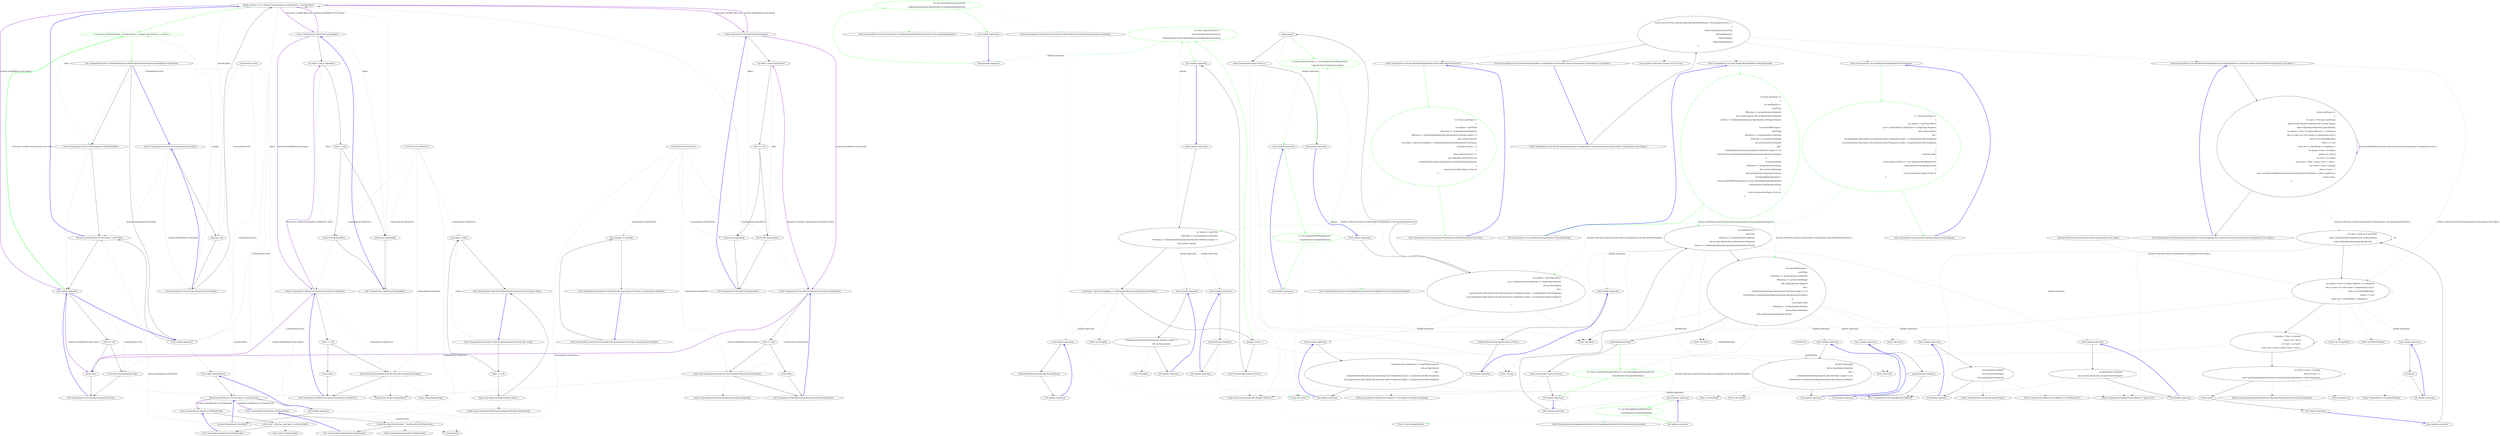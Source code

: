 digraph  {
m1_3 [cluster="CommandLine.Tests.CultureInfoExtensions.MakeCultureHandlers(System.Globalization.CultureInfo)", file="SentenceBuilder.cs", label="Action resetter = () => Thread.CurrentThread.CurrentCulture = currentCulutre", span="26-26"];
m1_4 [cluster="CommandLine.Tests.CultureInfoExtensions.MakeCultureHandlers(System.Globalization.CultureInfo)", color=green, community=0, file="SentenceBuilder.cs", label="1: return new CultureHandlers { ChangeCulture = changer, ResetCulture = resetter };", span="28-28"];
m1_5 [cluster="CommandLine.Tests.CultureInfoExtensions.MakeCultureHandlers(System.Globalization.CultureInfo)", file="SentenceBuilder.cs", label="Exit CommandLine.Tests.CultureInfoExtensions.MakeCultureHandlers(System.Globalization.CultureInfo)", span="20-20"];
m1_6 [cluster="CommandLine.Tests.CultureHandlers.CultureHandlers()", file="SentenceBuilder.cs", label="Entry CommandLine.Tests.CultureHandlers.CultureHandlers()", span="12-12"];
m1_7 [cluster="lambda expression", file="SentenceBuilder.cs", label="Entry lambda expression", span="24-24"];
m1_8 [cluster="lambda expression", file="SentenceBuilder.cs", label="Thread.CurrentThread.CurrentCulture = newCulture", span="24-24"];
m1_0 [cluster="CommandLine.Error.Error(CommandLine.ErrorType)", file="SentenceBuilder.cs", label="Entry CommandLine.Error.Error(CommandLine.ErrorType)", span="65-65"];
m1_1 [cluster="CommandLine.Error.Error(CommandLine.ErrorType)", file="SentenceBuilder.cs", label="this.tag = tag", span="67-67"];
m1_2 [cluster="CommandLine.Error.Error(CommandLine.ErrorType)", file="SentenceBuilder.cs", label="Exit CommandLine.Error.Error(CommandLine.ErrorType)", span="65-65"];
m1_9 [cluster="lambda expression", file="SentenceBuilder.cs", label="Exit lambda expression", span="24-24"];
m1_15 [cluster="CommandLine.Error.Equals(CommandLine.Error)", file="SentenceBuilder.cs", label="other == null", span="110-110"];
m1_17 [cluster="CommandLine.Error.Equals(CommandLine.Error)", file="SentenceBuilder.cs", label="return this.Tag.Equals(other.Tag);", span="115-115"];
m1_16 [cluster="CommandLine.Error.Equals(CommandLine.Error)", file="SentenceBuilder.cs", label="return false;", span="112-112"];
m1_18 [cluster="CommandLine.Error.Equals(CommandLine.Error)", file="SentenceBuilder.cs", label="Exit CommandLine.Error.Equals(CommandLine.Error)", span="108-108"];
m1_11 [cluster="lambda expression", file="SentenceBuilder.cs", label="Thread.CurrentThread.CurrentCulture = currentCulutre", span="26-26"];
m1_12 [cluster="lambda expression", file="SentenceBuilder.cs", label="Exit lambda expression", span="26-26"];
m1_13 [cluster="CommandLine.Error.GetHashCode()", file="SentenceBuilder.cs", label="System.Globalization.CultureInfo", span=""];
m1_19 [cluster="System.Enum.Equals(object)", file="SentenceBuilder.cs", label="Entry System.Enum.Equals(object)", span="0-0"];
m1_10 [cluster="object.Equals(object)", file="SentenceBuilder.cs", label="Entry object.Equals(object)", span="0-0"];
m1_32 [cluster="CommandLine.TokenError.Equals(CommandLine.TokenError)", file="SentenceBuilder.cs", label="Entry CommandLine.TokenError.Equals(CommandLine.TokenError)", span="172-172"];
m1_37 [cluster="CommandLine.TokenError.Equals(CommandLine.TokenError)", file="SentenceBuilder.cs", label="other == null", span="174-174"];
m1_39 [cluster="CommandLine.TokenError.Equals(CommandLine.TokenError)", file="SentenceBuilder.cs", label="return this.Tag.Equals(other.Tag) && this.Token.Equals(other.Token);", span="179-179"];
m1_38 [cluster="CommandLine.TokenError.Equals(CommandLine.TokenError)", file="SentenceBuilder.cs", label="return false;", span="176-176"];
m1_40 [cluster="CommandLine.TokenError.Equals(CommandLine.TokenError)", file="SentenceBuilder.cs", label="Exit CommandLine.TokenError.Equals(CommandLine.TokenError)", span="172-172"];
m1_53 [cluster="CommandLine.NamedError.Equals(CommandLine.NamedError)", file="SentenceBuilder.cs", label="Entry CommandLine.NamedError.Equals(CommandLine.NamedError)", span="245-245"];
m1_58 [cluster="CommandLine.NamedError.Equals(CommandLine.NamedError)", file="SentenceBuilder.cs", label="other == null", span="247-247"];
m1_60 [cluster="CommandLine.NamedError.Equals(CommandLine.NamedError)", file="SentenceBuilder.cs", label="return this.Tag.Equals(other.Tag) && this.NameInfo.Equals(other.NameInfo);", span="252-252"];
m1_59 [cluster="CommandLine.NamedError.Equals(CommandLine.NamedError)", file="SentenceBuilder.cs", label="return false;", span="249-249"];
m1_61 [cluster="CommandLine.NamedError.Equals(CommandLine.NamedError)", file="SentenceBuilder.cs", label="Exit CommandLine.NamedError.Equals(CommandLine.NamedError)", span="245-245"];
m1_26 [cluster="CommandLine.TokenError.Equals(object)", file="SentenceBuilder.cs", label="Entry CommandLine.TokenError.Equals(object)", span="147-147"];
m1_30 [cluster="CommandLine.TokenError.Equals(object)", file="SentenceBuilder.cs", label="return base.Equals(obj);", span="155-155"];
m1_27 [cluster="CommandLine.TokenError.Equals(object)", file="SentenceBuilder.cs", label="var other = obj as TokenError", span="149-149"];
m1_28 [cluster="CommandLine.TokenError.Equals(object)", file="SentenceBuilder.cs", label="other != null", span="150-150"];
m1_29 [cluster="CommandLine.TokenError.Equals(object)", file="SentenceBuilder.cs", label="return this.Equals(other);", span="152-152"];
m1_31 [cluster="CommandLine.TokenError.Equals(object)", file="SentenceBuilder.cs", label="Exit CommandLine.TokenError.Equals(object)", span="147-147"];
m1_36 [cluster="object.GetHashCode()", file="SentenceBuilder.cs", label="Entry object.GetHashCode()", span="0-0"];
m1_54 [cluster="CommandLine.NamedError.GetHashCode()", file="SentenceBuilder.cs", label="Entry CommandLine.NamedError.GetHashCode()", span="235-235"];
m1_55 [cluster="CommandLine.NamedError.GetHashCode()", file="SentenceBuilder.cs", label="return this.Tag.GetHashCode() ^ this.NameInfo.GetHashCode();", span="237-237"];
m1_56 [cluster="CommandLine.NamedError.GetHashCode()", file="SentenceBuilder.cs", label="Exit CommandLine.NamedError.GetHashCode()", span="235-235"];
m1_33 [cluster="CommandLine.TokenError.GetHashCode()", file="SentenceBuilder.cs", label="Entry CommandLine.TokenError.GetHashCode()", span="162-162"];
m1_34 [cluster="CommandLine.TokenError.GetHashCode()", file="SentenceBuilder.cs", label="return new { this.Tag, this.Token }.GetHashCode();", span="164-164"];
m1_35 [cluster="CommandLine.TokenError.GetHashCode()", file="SentenceBuilder.cs", label="Exit CommandLine.TokenError.GetHashCode()", span="162-162"];
m1_62 [cluster="CommandLine.NameInfo.Equals(CommandLine.NameInfo)", file="SentenceBuilder.cs", label="Entry CommandLine.NameInfo.Equals(CommandLine.NameInfo)", span="108-108"];
m1_41 [cluster="string.Equals(string)", file="SentenceBuilder.cs", label="Entry string.Equals(string)", span="0-0"];
m1_14 [cluster="System.Enum.GetHashCode()", file="SentenceBuilder.cs", label=currentCulutre, span=""];
m1_57 [cluster="CommandLine.NameInfo.GetHashCode()", file="SentenceBuilder.cs", label="Entry CommandLine.NameInfo.GetHashCode()", span="98-98"];
m1_44 [cluster="CommandLine.NamedError.NamedError(CommandLine.ErrorType, CommandLine.NameInfo)", file="SentenceBuilder.cs", label="Entry CommandLine.NamedError.NamedError(CommandLine.ErrorType, CommandLine.NameInfo)", span="201-201"];
m1_45 [cluster="CommandLine.NamedError.NamedError(CommandLine.ErrorType, CommandLine.NameInfo)", file="SentenceBuilder.cs", label="this.nameInfo = nameInfo", span="204-204"];
m1_46 [cluster="CommandLine.NamedError.NamedError(CommandLine.ErrorType, CommandLine.NameInfo)", file="SentenceBuilder.cs", label="Exit CommandLine.NamedError.NamedError(CommandLine.ErrorType, CommandLine.NameInfo)", span="201-201"];
m1_25 [cluster="System.ArgumentNullException.ArgumentNullException(string)", file="SentenceBuilder.cs", label="Entry System.ArgumentNullException.ArgumentNullException(string)", span="0-0"];
m1_47 [cluster="CommandLine.NamedError.Equals(object)", file="SentenceBuilder.cs", label="Entry CommandLine.NamedError.Equals(object)", span="220-220"];
m1_51 [cluster="CommandLine.NamedError.Equals(object)", file="SentenceBuilder.cs", label="return base.Equals(obj);", span="228-228"];
m1_48 [cluster="CommandLine.NamedError.Equals(object)", file="SentenceBuilder.cs", label="var other = obj as NamedError", span="222-222"];
m1_49 [cluster="CommandLine.NamedError.Equals(object)", file="SentenceBuilder.cs", label="other != null", span="223-223"];
m1_50 [cluster="CommandLine.NamedError.Equals(object)", file="SentenceBuilder.cs", label="return this.Equals(other);", span="225-225"];
m1_52 [cluster="CommandLine.NamedError.Equals(object)", file="SentenceBuilder.cs", label="Exit CommandLine.NamedError.Equals(object)", span="220-220"];
m1_20 [cluster="CommandLine.TokenError.TokenError(CommandLine.ErrorType, string)", file="SentenceBuilder.cs", label="Entry CommandLine.TokenError.TokenError(CommandLine.ErrorType, string)", span="126-126"];
m1_23 [cluster="CommandLine.TokenError.TokenError(CommandLine.ErrorType, string)", file="SentenceBuilder.cs", label="this.token = token", span="131-131"];
m1_21 [cluster="CommandLine.TokenError.TokenError(CommandLine.ErrorType, string)", file="SentenceBuilder.cs", label="token == null", span="129-129"];
m1_22 [cluster="CommandLine.TokenError.TokenError(CommandLine.ErrorType, string)", file="SentenceBuilder.cs", label="throw new ArgumentNullException(''token'');", span="129-129"];
m1_24 [cluster="CommandLine.TokenError.TokenError(CommandLine.ErrorType, string)", file="SentenceBuilder.cs", label="Exit CommandLine.TokenError.TokenError(CommandLine.ErrorType, string)", span="126-126"];
m1_86 [file="SentenceBuilder.cs", label="CommandLine.Error", span=""];
m1_87 [file="SentenceBuilder.cs", label="CommandLine.TokenError", span=""];
m1_88 [file="SentenceBuilder.cs", label="CommandLine.NamedError", span=""];
m3_37 [cluster="CommandLine.Core.NameExtensions.FromOptionSpecification(CommandLine.Core.OptionSpecification)", file="SpecificationPropertyRules.cs", label="Entry CommandLine.Core.NameExtensions.FromOptionSpecification(CommandLine.Core.OptionSpecification)", span="15-15"];
m3_103 [cluster="NameInfo.cstr", file="SpecificationPropertyRules.cs", label="Entry NameInfo.cstr", span=""];
m3_53 [cluster="CommandLine.Infrastructure.Maybe<T>.IsJust<T>()", file="SpecificationPropertyRules.cs", label="Entry CommandLine.Infrastructure.Maybe<T>.IsJust<T>()", span="149-149"];
m3_4 [cluster="CommandLine.Core.SpecificationPropertyRules.EnforceMutuallyExclusiveSet()", file="SpecificationPropertyRules.cs", label="Entry CommandLine.Core.SpecificationPropertyRules.EnforceMutuallyExclusiveSet()", span="24-24"];
m3_8 [cluster="CommandLine.Core.SpecificationPropertyRules.EnforceMutuallyExclusiveSet()", color=green, community=0, file="SpecificationPropertyRules.cs", label="21: return specProps =>\r\n                {\r\n                    var options = specProps\r\n                            .Where(sp => sp.Specification.IsOption())\r\n                            .Where(sp => ((OptionSpecification)sp.Specification).SetName.Length > 0\r\n                                   && sp.Value.IsJust());\r\n                    var groups = options.GroupBy(g => ((OptionSpecification)g.Specification).SetName);\r\n                    if (groups.Count() > 1)\r\n                    {\r\n                        return options.Select(s =>\r\n                            new MutuallyExclusiveSetError(\r\n                                ((OptionSpecification)s.Specification).FromOptionSpecification()));\r\n                    }\r\n                    return Enumerable.Empty<Error>();\r\n                };", span="26-40"];
m3_9 [cluster="CommandLine.Core.SpecificationPropertyRules.EnforceMutuallyExclusiveSet()", file="SpecificationPropertyRules.cs", label="Exit CommandLine.Core.SpecificationPropertyRules.EnforceMutuallyExclusiveSet()", span="24-24"];
m3_6 [cluster="CommandLine.Core.SpecificationPropertyRules.EnforceRange()", file="SpecificationPropertyRules.cs", label="Entry CommandLine.Core.SpecificationPropertyRules.EnforceRange()", span="74-74"];
m3_75 [cluster="CommandLine.Core.SpecificationPropertyRules.EnforceRange()", color=green, community=0, file="SpecificationPropertyRules.cs", label="11: return specProps =>\r\n                {\r\n                    var options = specProps.Where(\r\n                        sp => sp.Specification.TargetType == TargetType.Sequence\r\n                        && sp.Value.IsJust()\r\n                        && (\r\n                            (sp.Specification.Min.IsJust() && ((Array)sp.Value.FromJust()).Length < sp.Specification.Min.FromJust())\r\n                            || (sp.Specification.Max.IsJust() && ((Array)sp.Value.FromJust()).Length > sp.Specification.Max.FromJust())\r\n                        )\r\n                    );\r\n                    if (options.Any())\r\n                    {\r\n                        return options.Select(s => new SequenceOutOfRangeError(\r\n                            s.Specification.FromSpecification()));\r\n                    }\r\n                    return Enumerable.Empty<Error>();\r\n                };", span="76-92"];
m3_76 [cluster="CommandLine.Core.SpecificationPropertyRules.EnforceRange()", file="SpecificationPropertyRules.cs", label="Exit CommandLine.Core.SpecificationPropertyRules.EnforceRange()", span="74-74"];
m3_73 [cluster="CommandLine.MissingRequiredOptionError.MissingRequiredOptionError(CommandLine.NameInfo)", file="SpecificationPropertyRules.cs", label="Entry CommandLine.MissingRequiredOptionError.MissingRequiredOptionError(CommandLine.NameInfo)", span="291-291"];
m3_107 [cluster="CommandLine.Core.Token.IsName()", file="SpecificationPropertyRules.cs", label="Entry CommandLine.Core.Token.IsName()", span="68-68"];
m3_49 [cluster="Unk.Any", file="SpecificationPropertyRules.cs", label="Entry Unk.Any", span=""];
m3_68 [cluster="CommandLine.Core.Specification.IsValue()", file="SpecificationPropertyRules.cs", label="Entry CommandLine.Core.Specification.IsValue()", span="15-15"];
m3_17 [cluster="Unk.Where", file="SpecificationPropertyRules.cs", label="Entry Unk.Where", span=""];
m3_21 [cluster="System.Linq.Enumerable.Empty<TResult>()", file="SpecificationPropertyRules.cs", label="Entry System.Linq.Enumerable.Empty<TResult>()", span="0-0"];
m3_63 [cluster="Unk.IsNothing", file="SpecificationPropertyRules.cs", label="Entry Unk.IsNothing", span=""];
m3_74 [cluster="Unk.FromSpecification", file="SpecificationPropertyRules.cs", label="Entry Unk.FromSpecification", span=""];
m3_86 [cluster="CommandLine.Infrastructure.Maybe<T>.FromJust<T>(System.Exception)", file="SpecificationPropertyRules.cs", label="Entry CommandLine.Infrastructure.Maybe<T>.FromJust<T>(System.Exception)", span="134-134"];
m3_7 [cluster="CommandLine.Core.SpecificationPropertyRules.EnforceSingle(System.Collections.Generic.IEnumerable<CommandLine.Core.Token>)", file="SpecificationPropertyRules.cs", label="Entry CommandLine.Core.SpecificationPropertyRules.EnforceSingle(System.Collections.Generic.IEnumerable<CommandLine.Core.Token>)", span="95-95"];
m3_91 [cluster="CommandLine.Core.SpecificationPropertyRules.EnforceSingle(System.Collections.Generic.IEnumerable<CommandLine.Core.Token>)", file="SpecificationPropertyRules.cs", label="return specProps =>\r\n                {\r\n                    var specs = from sp in specProps\r\n                                where sp.Specification.IsOption() && sp.Value.IsJust()\r\n                                select (OptionSpecification)sp.Specification;\r\n                    var options = from t in tokens.Where(t => t.IsName())\r\n                                  join o in specs on t.Text equals o.UniqueName() into to\r\n                                  from o in to.DefaultIfEmpty()\r\n                                  where o != null\r\n                                  select new { o.ShortName, o.LongName };\r\n                    var groups = from x in options\r\n                                 group x by x into g\r\n                                 let count = g.Count()\r\n                                 select new { Value = g.Key, Count = count };\r\n                    var errors = from y in groups\r\n                                 where y.Count > 1\r\n                                 select new RepeatedOptionError(new NameInfo(y.Value.ShortName, y.Value.LongName));\r\n                    return errors;\r\n                };", span="97-115"];
m3_92 [cluster="CommandLine.Core.SpecificationPropertyRules.EnforceSingle(System.Collections.Generic.IEnumerable<CommandLine.Core.Token>)", file="SpecificationPropertyRules.cs", label="Exit CommandLine.Core.SpecificationPropertyRules.EnforceSingle(System.Collections.Generic.IEnumerable<CommandLine.Core.Token>)", span="95-95"];
m3_69 [cluster="CommandLine.Infrastructure.Maybe<T>.IsNothing<T>()", file="SpecificationPropertyRules.cs", label="Entry CommandLine.Infrastructure.Maybe<T>.IsNothing<T>()", span="144-144"];
m3_64 [cluster="Unk.Contains", file="SpecificationPropertyRules.cs", label="Entry Unk.Contains", span=""];
m3_90 [cluster="CommandLine.SequenceOutOfRangeError.SequenceOutOfRangeError(CommandLine.NameInfo)", file="SpecificationPropertyRules.cs", label="Entry CommandLine.SequenceOutOfRangeError.SequenceOutOfRangeError(CommandLine.NameInfo)", span="324-324"];
m3_0 [cluster="CommandLine.Core.SpecificationPropertyRules.Lookup(System.Collections.Generic.IEnumerable<CommandLine.Core.Token>)", file="SpecificationPropertyRules.cs", label="Entry CommandLine.Core.SpecificationPropertyRules.Lookup(System.Collections.Generic.IEnumerable<CommandLine.Core.Token>)", span="12-12"];
m3_1 [cluster="CommandLine.Core.SpecificationPropertyRules.Lookup(System.Collections.Generic.IEnumerable<CommandLine.Core.Token>)", file="SpecificationPropertyRules.cs", label="return new List<Func<IEnumerable<SpecificationProperty>, IEnumerable<Error>>>\r\n                {\r\n                    EnforceMutuallyExclusiveSet(),\r\n                    EnforceRequired(),\r\n                    EnforceRange(),\r\n                    EnforceSingle(tokens)\r\n                };", span="15-21"];
m3_2 [cluster="CommandLine.Core.SpecificationPropertyRules.Lookup(System.Collections.Generic.IEnumerable<CommandLine.Core.Token>)", file="SpecificationPropertyRules.cs", label="Exit CommandLine.Core.SpecificationPropertyRules.Lookup(System.Collections.Generic.IEnumerable<CommandLine.Core.Token>)", span="12-12"];
m3_104 [cluster="lambda expression", file="SpecificationPropertyRules.cs", label="Entry lambda expression", span="102-102"];
m3_11 [cluster="lambda expression", file="SpecificationPropertyRules.cs", label="var options = specProps\r\n                            .Where(sp => sp.Specification.IsOption())\r\n                            .Where(sp => ((OptionSpecification)sp.Specification).SetName.Length > 0\r\n                                   && sp.Value.IsJust())", span="28-31"];
m3_10 [cluster="lambda expression", file="SpecificationPropertyRules.cs", label="Entry lambda expression", span="26-40"];
m3_12 [cluster="lambda expression", file="SpecificationPropertyRules.cs", label="var groups = options.GroupBy(g => ((OptionSpecification)g.Specification).SetName)", span="32-32"];
m3_22 [cluster="lambda expression", file="SpecificationPropertyRules.cs", label="Entry lambda expression", span="29-29"];
m3_26 [cluster="lambda expression", file="SpecificationPropertyRules.cs", label="Entry lambda expression", span="30-31"];
m3_14 [cluster="lambda expression", color=green, community=0, file="SpecificationPropertyRules.cs", label="10: return options.Select(s =>\r\n                            new MutuallyExclusiveSetError(\r\n                                ((OptionSpecification)s.Specification).FromOptionSpecification()));", span="35-37"];
m3_13 [cluster="lambda expression", file="SpecificationPropertyRules.cs", label="groups.Count() > 1", span="33-33"];
m3_30 [cluster="lambda expression", file="SpecificationPropertyRules.cs", label="Entry lambda expression", span="32-32"];
m3_15 [cluster="lambda expression", file="SpecificationPropertyRules.cs", label="return Enumerable.Empty<Error>();", span="39-39"];
m3_16 [cluster="lambda expression", file="SpecificationPropertyRules.cs", label="Exit lambda expression", span="26-40"];
m3_33 [cluster="lambda expression", file="SpecificationPropertyRules.cs", label="Entry lambda expression", span="35-37"];
m3_23 [cluster="lambda expression", file="SpecificationPropertyRules.cs", label="sp.Specification.IsOption()", span="29-29"];
m3_24 [cluster="lambda expression", file="SpecificationPropertyRules.cs", label="Exit lambda expression", span="29-29"];
m3_27 [cluster="lambda expression", file="SpecificationPropertyRules.cs", label="((OptionSpecification)sp.Specification).SetName.Length > 0\r\n                                   && sp.Value.IsJust()", span="30-31"];
m3_28 [cluster="lambda expression", file="SpecificationPropertyRules.cs", label="Exit lambda expression", span="30-31"];
m3_31 [cluster="lambda expression", file="SpecificationPropertyRules.cs", label="((OptionSpecification)g.Specification).SetName", span="32-32"];
m3_32 [cluster="lambda expression", file="SpecificationPropertyRules.cs", label="Exit lambda expression", span="32-32"];
m3_34 [cluster="lambda expression", color=green, community=0, file="SpecificationPropertyRules.cs", label="14: new MutuallyExclusiveSetError(\r\n                                ((OptionSpecification)s.Specification).FromOptionSpecification())", span="36-37"];
m3_35 [cluster="lambda expression", file="SpecificationPropertyRules.cs", label="Exit lambda expression", span="35-37"];
m3_41 [cluster="lambda expression", file="SpecificationPropertyRules.cs", label="var setsWithTrue =\r\n                    specProps\r\n                        .Where(sp => sp.Specification.IsOption()\r\n                            && sp.Value.IsJust() && sp.Specification.Required)\r\n                        .Select(s => ((OptionSpecification)s.Specification).SetName).ToList()", span="47-51"];
m3_42 [cluster="lambda expression", file="SpecificationPropertyRules.cs", label="var requiredButEmpty =\r\n                    specProps\r\n                        .Where(sp => sp.Specification.IsOption())\r\n                        .Where(sp => sp.Value.IsNothing()\r\n                            && sp.Specification.Required\r\n                            && (\r\n                                ((OptionSpecification)sp.Specification).SetName.Length == 0 ||\r\n                                !setsWithTrue.Contains(((OptionSpecification)sp.Specification).SetName)\r\n                            ))                          \r\n                    .Concat(specProps\r\n                        .Where(sp => sp.Specification.IsValue()\r\n                            && sp.Value.IsNothing()\r\n                            && sp.Specification.Required)).ToList()", span="53-65"];
m3_40 [cluster="lambda expression", file="SpecificationPropertyRules.cs", label="Entry lambda expression", span="45-71"];
m3_50 [cluster="lambda expression", file="SpecificationPropertyRules.cs", label="Entry lambda expression", span="49-50"];
m3_54 [cluster="lambda expression", file="SpecificationPropertyRules.cs", label="Entry lambda expression", span="51-51"];
m3_61 [cluster="lambda expression", file="SpecificationPropertyRules.cs", label="sp.Value.IsNothing()\r\n                            && sp.Specification.Required\r\n                            && (\r\n                                ((OptionSpecification)sp.Specification).SetName.Length == 0 ||\r\n                                !setsWithTrue.Contains(((OptionSpecification)sp.Specification).SetName)\r\n                            )", span="56-61"];
m3_43 [cluster="lambda expression", file="SpecificationPropertyRules.cs", label="requiredButEmpty.Any()", span="66-66"];
m3_57 [cluster="lambda expression", file="SpecificationPropertyRules.cs", label="Entry lambda expression", span="55-55"];
m3_60 [cluster="lambda expression", file="SpecificationPropertyRules.cs", label="Entry lambda expression", span="56-61"];
m3_65 [cluster="lambda expression", file="SpecificationPropertyRules.cs", label="Entry lambda expression", span="63-65"];
m3_44 [cluster="lambda expression", color=green, community=0, file="SpecificationPropertyRules.cs", label="15: return requiredButEmpty.Select(s =>new MissingRequiredOptionError(\r\n                            s.Specification.FromSpecification()));", span="67-68"];
m3_45 [cluster="lambda expression", file="SpecificationPropertyRules.cs", label="return Enumerable.Empty<Error>();", span="70-70"];
m3_46 [cluster="lambda expression", file="SpecificationPropertyRules.cs", label="Exit lambda expression", span="45-71"];
m3_70 [cluster="lambda expression", file="SpecificationPropertyRules.cs", label="Entry lambda expression", span="67-68"];
m3_51 [cluster="lambda expression", file="SpecificationPropertyRules.cs", label="sp.Specification.IsOption()\r\n                            && sp.Value.IsJust() && sp.Specification.Required", span="49-50"];
m3_52 [cluster="lambda expression", file="SpecificationPropertyRules.cs", label="Exit lambda expression", span="49-50"];
m3_55 [cluster="lambda expression", file="SpecificationPropertyRules.cs", label="((OptionSpecification)s.Specification).SetName", span="51-51"];
m3_56 [cluster="lambda expression", file="SpecificationPropertyRules.cs", label="Exit lambda expression", span="51-51"];
m3_58 [cluster="lambda expression", file="SpecificationPropertyRules.cs", label="sp.Specification.IsOption()", span="55-55"];
m3_59 [cluster="lambda expression", file="SpecificationPropertyRules.cs", label="Exit lambda expression", span="55-55"];
m3_62 [cluster="lambda expression", file="SpecificationPropertyRules.cs", label="Exit lambda expression", span="56-61"];
m3_66 [cluster="lambda expression", file="SpecificationPropertyRules.cs", label="sp.Specification.IsValue()\r\n                            && sp.Value.IsNothing()\r\n                            && sp.Specification.Required", span="63-65"];
m3_67 [cluster="lambda expression", file="SpecificationPropertyRules.cs", label="Exit lambda expression", span="63-65"];
m3_71 [cluster="lambda expression", color=green, community=0, file="SpecificationPropertyRules.cs", label="11: new MissingRequiredOptionError(\r\n                            s.Specification.FromSpecification())", span="67-68"];
m3_72 [cluster="lambda expression", file="SpecificationPropertyRules.cs", label="Exit lambda expression", span="67-68"];
m3_78 [cluster="lambda expression", file="SpecificationPropertyRules.cs", label="var options = specProps.Where(\r\n                        sp => sp.Specification.TargetType == TargetType.Sequence\r\n                        && sp.Value.IsJust()\r\n                        && (\r\n                            (sp.Specification.Min.IsJust() && ((Array)sp.Value.FromJust()).Length < sp.Specification.Min.FromJust())\r\n                            || (sp.Specification.Max.IsJust() && ((Array)sp.Value.FromJust()).Length > sp.Specification.Max.FromJust())\r\n                        )\r\n                    )", span="78-85"];
m3_77 [cluster="lambda expression", file="SpecificationPropertyRules.cs", label="Entry lambda expression", span="76-92"];
m3_79 [cluster="lambda expression", file="SpecificationPropertyRules.cs", label="options.Any()", span="86-86"];
m3_83 [cluster="lambda expression", file="SpecificationPropertyRules.cs", label="Entry lambda expression", span="79-84"];
m3_80 [cluster="lambda expression", color=green, community=0, file="SpecificationPropertyRules.cs", label="3: return options.Select(s => new SequenceOutOfRangeError(\r\n                            s.Specification.FromSpecification()));", span="88-89"];
m3_81 [cluster="lambda expression", file="SpecificationPropertyRules.cs", label="return Enumerable.Empty<Error>();", span="91-91"];
m3_82 [cluster="lambda expression", file="SpecificationPropertyRules.cs", label="Exit lambda expression", span="76-92"];
m3_87 [cluster="lambda expression", file="SpecificationPropertyRules.cs", label="Entry lambda expression", span="88-89"];
m3_84 [cluster="lambda expression", file="SpecificationPropertyRules.cs", label="sp.Specification.TargetType == TargetType.Sequence\r\n                        && sp.Value.IsJust()\r\n                        && (\r\n                            (sp.Specification.Min.IsJust() && ((Array)sp.Value.FromJust()).Length < sp.Specification.Min.FromJust())\r\n                            || (sp.Specification.Max.IsJust() && ((Array)sp.Value.FromJust()).Length > sp.Specification.Max.FromJust())\r\n                        )", span="79-84"];
m3_85 [cluster="lambda expression", file="SpecificationPropertyRules.cs", label="Exit lambda expression", span="79-84"];
m3_88 [cluster="lambda expression", color=green, community=0, file="SpecificationPropertyRules.cs", label="11: new SequenceOutOfRangeError(\r\n                            s.Specification.FromSpecification())", span="88-89"];
m3_89 [cluster="lambda expression", file="SpecificationPropertyRules.cs", label="Exit lambda expression", span="88-89"];
m3_95 [cluster="lambda expression", file="SpecificationPropertyRules.cs", label="var options = from t in tokens.Where(t => t.IsName())\r\n                                  join o in specs on t.Text equals o.UniqueName() into to\r\n                                  from o in to.DefaultIfEmpty()\r\n                                  where o != null\r\n                                  select new { o.ShortName, o.LongName }", span="102-106"];
m3_94 [cluster="lambda expression", file="SpecificationPropertyRules.cs", label="var specs = from sp in specProps\r\n                                where sp.Specification.IsOption() && sp.Value.IsJust()\r\n                                select (OptionSpecification)sp.Specification", span="99-101"];
m3_93 [cluster="lambda expression", file="SpecificationPropertyRules.cs", label="Entry lambda expression", span="97-115"];
m3_96 [cluster="lambda expression", file="SpecificationPropertyRules.cs", label="var groups = from x in options\r\n                                 group x by x into g\r\n                                 let count = g.Count()\r\n                                 select new { Value = g.Key, Count = count }", span="107-110"];
m3_97 [cluster="lambda expression", file="SpecificationPropertyRules.cs", label="var errors = from y in groups\r\n                                 where y.Count > 1\r\n                                 select new RepeatedOptionError(new NameInfo(y.Value.ShortName, y.Value.LongName))", span="111-113"];
m3_98 [cluster="lambda expression", file="SpecificationPropertyRules.cs", label="return errors;", span="114-114"];
m3_99 [cluster="lambda expression", file="SpecificationPropertyRules.cs", label="Exit lambda expression", span="97-115"];
m3_105 [cluster="lambda expression", file="SpecificationPropertyRules.cs", label="t.IsName()", span="102-102"];
m3_106 [cluster="lambda expression", file="SpecificationPropertyRules.cs", label="Exit lambda expression", span="102-102"];
m3_102 [cluster="CommandLine.RepeatedOptionError.RepeatedOptionError(CommandLine.NameInfo)", file="SpecificationPropertyRules.cs", label="Entry CommandLine.RepeatedOptionError.RepeatedOptionError(CommandLine.NameInfo)", span="335-335"];
m3_48 [cluster="Unk.Concat", file="SpecificationPropertyRules.cs", label="Entry Unk.Concat", span=""];
m3_5 [cluster="CommandLine.Core.SpecificationPropertyRules.EnforceRequired()", file="SpecificationPropertyRules.cs", label="Entry CommandLine.Core.SpecificationPropertyRules.EnforceRequired()", span="43-43"];
m3_38 [cluster="CommandLine.Core.SpecificationPropertyRules.EnforceRequired()", color=green, community=0, file="SpecificationPropertyRules.cs", label="8: return specProps =>\r\n            {\r\n                var setsWithTrue =\r\n                    specProps\r\n                        .Where(sp => sp.Specification.IsOption()\r\n                            && sp.Value.IsJust() && sp.Specification.Required)\r\n                        .Select(s => ((OptionSpecification)s.Specification).SetName).ToList();\r\n                \r\n                var requiredButEmpty =\r\n                    specProps\r\n                        .Where(sp => sp.Specification.IsOption())\r\n                        .Where(sp => sp.Value.IsNothing()\r\n                            && sp.Specification.Required\r\n                            && (\r\n                                ((OptionSpecification)sp.Specification).SetName.Length == 0 ||\r\n                                !setsWithTrue.Contains(((OptionSpecification)sp.Specification).SetName)\r\n                            ))                          \r\n                    .Concat(specProps\r\n                        .Where(sp => sp.Specification.IsValue()\r\n                            && sp.Value.IsNothing()\r\n                            && sp.Specification.Required)).ToList();\r\n                    if (requiredButEmpty.Any()) {\r\n                        return requiredButEmpty.Select(s =>new MissingRequiredOptionError(\r\n                            s.Specification.FromSpecification()));\r\n                    }\r\n                    return Enumerable.Empty<Error>();\r\n                };", span="45-71"];
m3_39 [cluster="CommandLine.Core.SpecificationPropertyRules.EnforceRequired()", file="SpecificationPropertyRules.cs", label="Exit CommandLine.Core.SpecificationPropertyRules.EnforceRequired()", span="43-43"];
m3_20 [cluster="Unk.Select", file="SpecificationPropertyRules.cs", label="Entry Unk.Select", span=""];
m3_29 [cluster="Unk.IsJust", file="SpecificationPropertyRules.cs", label="Entry Unk.IsJust", span=""];
m3_100 [cluster="Unk.UniqueName", file="SpecificationPropertyRules.cs", label="Entry Unk.UniqueName", span=""];
m3_47 [cluster="Unk.ToList", file="SpecificationPropertyRules.cs", label="Entry Unk.ToList", span=""];
m3_36 [cluster="CommandLine.MutuallyExclusiveSetError.MutuallyExclusiveSetError(CommandLine.NameInfo)", file="SpecificationPropertyRules.cs", label="Entry CommandLine.MutuallyExclusiveSetError.MutuallyExclusiveSetError(CommandLine.NameInfo)", span="302-302"];
m3_101 [cluster="Unk.DefaultIfEmpty", file="SpecificationPropertyRules.cs", label="Entry Unk.DefaultIfEmpty", span=""];
m3_25 [cluster="CommandLine.Core.Specification.IsOption()", file="SpecificationPropertyRules.cs", label="Entry CommandLine.Core.Specification.IsOption()", span="10-10"];
m3_3 [cluster="System.Collections.Generic.List<T>.List()", file="SpecificationPropertyRules.cs", label="Entry System.Collections.Generic.List<T>.List()", span="0-0"];
m3_18 [cluster="Unk.GroupBy", file="SpecificationPropertyRules.cs", label="Entry Unk.GroupBy", span=""];
m3_19 [cluster="Unk.Count", file="SpecificationPropertyRules.cs", label="Entry Unk.Count", span=""];
m3_108 [file="SpecificationPropertyRules.cs", label=setsWithTrue, span=""];
m3_109 [file="SpecificationPropertyRules.cs", label="System.Collections.Generic.IEnumerable<CommandLine.Core.Token>", span=""];
m1_3 -> m1_4  [color=green, key=0, style=solid];
m1_3 -> m1_7  [color=darkseagreen4, key=1, label=object, style=dashed];
m1_3 -> m1_9  [color=darkorchid, key=3, label="method methodReturn bool Equals", style=bold];
m1_3 -> m1_26  [color=darkorchid, key=3, label="Parameter variable object obj", style=bold];
m1_3 -> m1_47  [color=darkorchid, key=3, label="Parameter variable object obj", style=bold];
m1_4 -> m1_5  [color=green, key=0, style=solid];
m1_4 -> m1_6  [color=green, key=1, label=other, style=dashed];
m1_5 -> m1_6  [key=0, style=solid];
m1_5 -> m1_7  [key=0, style=solid];
m1_5 -> m1_0  [color=blue, key=0, style=bold];
m1_6 -> m1_9  [key=2, style=dotted];
m1_6 -> m1_8  [key=0, style=solid];
m1_7 -> m1_8  [key=0, style=solid];
m1_7 -> m1_10  [key=2, style=dotted];
m1_8 -> m1_3  [color=blue, key=0, style=bold];
m1_8 -> m1_9  [key=0, style=solid];
m1_0 -> m1_1  [key=0, style=solid];
m1_0 -> m1_2  [color=darkseagreen4, key=1, label="System.Globalization.CultureInfo", style=dashed];
m1_0 -> m1_8  [color=darkseagreen4, key=1, label="System.Globalization.CultureInfo", style=dashed];
m1_1 -> m1_2  [key=0, style=solid];
m1_1 -> m1_3  [color=darkseagreen4, key=1, label=currentCulutre, style=dashed];
m1_1 -> m1_11  [color=darkseagreen4, key=1, label=currentCulutre, style=dashed];
m1_2 -> m1_3  [key=0, style=solid];
m1_2 -> m1_4  [color=darkseagreen4, key=1, label=changer, style=dashed];
m1_2 -> m1_0  [color=blue, key=0, style=bold];
m1_9 -> m1_4  [color=green, key=3, label="Parameter variable CommandLine.Error other", style=bold];
m1_9 -> m1_15  [key=0, style=solid];
m1_9 -> m1_17  [color=darkseagreen4, key=1, label="CommandLine.Error", style=dashed];
m1_9 -> m1_16  [color=darkorchid, key=3, label="method methodReturn bool Equals", style=bold];
m1_9 -> m1_7  [color=blue, key=0, style=bold];
m1_15 -> m1_16  [key=0, style=solid];
m1_15 -> m1_17  [key=0, style=solid];
m1_17 -> m1_18  [key=0, style=solid];
m1_17 -> m1_19  [key=2, style=dotted];
m1_16 -> m1_18  [key=0, style=solid];
m1_18 -> m1_9  [color=blue, key=0, style=bold];
m1_11 -> m1_12  [key=0, style=solid];
m1_11 -> m1_33  [color=darkorchid, key=3, label="method methodReturn int GetHashCode", style=bold];
m1_11 -> m1_54  [color=darkorchid, key=3, label="method methodReturn int GetHashCode", style=bold];
m1_12 -> m1_13  [key=0, style=solid];
m1_12 -> m1_14  [key=2, style=dotted];
m1_12 -> m1_10  [color=blue, key=0, style=bold];
m1_13 -> m1_11  [color=blue, key=0, style=bold];
m1_13 -> m1_8  [color=darkseagreen4, key=1, label="System.Globalization.CultureInfo", style=dashed];
m1_10 -> m1_11  [key=0, style=solid];
m1_32 -> m1_16  [color=darkorchid, key=3, label="method methodReturn bool Equals", style=bold];
m1_32 -> m1_27  [color=darkorchid, key=3, label="Parameter variable CommandLine.TokenError other", style=bold];
m1_32 -> m1_37  [key=0, style=solid];
m1_32 -> m1_39  [color=darkseagreen4, key=1, label="CommandLine.TokenError", style=dashed];
m1_37 -> m1_38  [key=0, style=solid];
m1_37 -> m1_39  [key=0, style=solid];
m1_39 -> m1_19  [key=2, style=dotted];
m1_39 -> m1_40  [key=0, style=solid];
m1_39 -> m1_41  [key=2, style=dotted];
m1_38 -> m1_40  [key=0, style=solid];
m1_40 -> m1_32  [color=blue, key=0, style=bold];
m1_53 -> m1_16  [color=darkorchid, key=3, label="method methodReturn bool Equals", style=bold];
m1_53 -> m1_48  [color=darkorchid, key=3, label="Parameter variable CommandLine.NamedError other", style=bold];
m1_53 -> m1_58  [key=0, style=solid];
m1_53 -> m1_60  [color=darkseagreen4, key=1, label="CommandLine.NamedError", style=dashed];
m1_58 -> m1_59  [key=0, style=solid];
m1_58 -> m1_60  [key=0, style=solid];
m1_60 -> m1_19  [key=2, style=dotted];
m1_60 -> m1_61  [key=0, style=solid];
m1_60 -> m1_62  [key=2, style=dotted];
m1_59 -> m1_61  [key=0, style=solid];
m1_61 -> m1_53  [color=blue, key=0, style=bold];
m1_26 -> m1_3  [color=darkorchid, key=3, label="method methodReturn bool Equals", style=bold];
m1_26 -> m1_27  [key=0, style=solid];
m1_26 -> m1_30  [color=darkseagreen4, key=1, label=object, style=dashed];
m1_26 -> m1_32  [color=darkorchid, key=3, label="method methodReturn bool Equals", style=bold];
m1_30 -> m1_3  [key=2, style=dotted];
m1_30 -> m1_31  [key=0, style=solid];
m1_27 -> m1_28  [key=0, style=solid];
m1_27 -> m1_29  [color=darkseagreen4, key=1, label=other, style=dashed];
m1_28 -> m1_30  [key=0, style=solid];
m1_28 -> m1_29  [key=0, style=solid];
m1_29 -> m1_31  [key=0, style=solid];
m1_29 -> m1_32  [key=2, style=dotted];
m1_31 -> m1_26  [color=blue, key=0, style=bold];
m1_54 -> m1_55  [key=0, style=solid];
m1_55 -> m1_56  [key=0, style=solid];
m1_55 -> m1_14  [key=2, style=dotted];
m1_55 -> m1_57  [key=2, style=dotted];
m1_56 -> m1_54  [color=blue, key=0, style=bold];
m1_33 -> m1_34  [key=0, style=solid];
m1_34 -> m1_35  [key=0, style=solid];
m1_34 -> m1_36  [key=2, style=dotted];
m1_35 -> m1_33  [color=blue, key=0, style=bold];
m1_14 -> m1_11  [color=darkseagreen4, key=1, label=currentCulutre, style=dashed];
m1_44 -> m1_45  [key=0, style=solid];
m1_45 -> m1_46  [key=0, style=solid];
m1_46 -> m1_44  [color=blue, key=0, style=bold];
m1_47 -> m1_3  [color=darkorchid, key=3, label="method methodReturn bool Equals", style=bold];
m1_47 -> m1_48  [key=0, style=solid];
m1_47 -> m1_51  [color=darkseagreen4, key=1, label=object, style=dashed];
m1_47 -> m1_53  [color=darkorchid, key=3, label="method methodReturn bool Equals", style=bold];
m1_51 -> m1_3  [key=2, style=dotted];
m1_51 -> m1_52  [key=0, style=solid];
m1_48 -> m1_49  [key=0, style=solid];
m1_48 -> m1_50  [color=darkseagreen4, key=1, label=other, style=dashed];
m1_49 -> m1_51  [key=0, style=solid];
m1_49 -> m1_50  [key=0, style=solid];
m1_50 -> m1_52  [key=0, style=solid];
m1_50 -> m1_53  [key=2, style=dotted];
m1_52 -> m1_47  [color=blue, key=0, style=bold];
m1_20 -> m1_23  [color=darkseagreen4, key=1, label=string, style=dashed];
m1_20 -> m1_21  [key=0, style=solid];
m1_23 -> m1_24  [key=0, style=solid];
m1_21 -> m1_23  [key=0, style=solid];
m1_21 -> m1_22  [key=0, style=solid];
m1_22 -> m1_24  [key=0, style=solid];
m1_22 -> m1_25  [key=2, style=dotted];
m1_24 -> m1_20  [color=blue, key=0, style=bold];
m1_86 -> m1_6  [color=darkseagreen4, key=1, label="CommandLine.Error", style=dashed];
m1_86 -> m1_7  [color=darkseagreen4, key=1, label="CommandLine.Error", style=dashed];
m1_86 -> m1_17  [color=darkseagreen4, key=1, label="CommandLine.Error", style=dashed];
m1_86 -> m1_1  [color=darkseagreen4, key=1, label="CommandLine.Error", style=dashed];
m1_86 -> m1_12  [color=darkseagreen4, key=1, label="CommandLine.Error", style=dashed];
m1_87 -> m1_30  [color=darkseagreen4, key=1, label="CommandLine.TokenError", style=dashed];
m1_87 -> m1_23  [color=darkseagreen4, key=1, label="CommandLine.TokenError", style=dashed];
m1_87 -> m1_29  [color=darkseagreen4, key=1, label="CommandLine.TokenError", style=dashed];
m1_87 -> m1_34  [color=darkseagreen4, key=1, label="CommandLine.TokenError", style=dashed];
m1_87 -> m1_39  [color=darkseagreen4, key=1, label="CommandLine.TokenError", style=dashed];
m1_88 -> m1_51  [color=darkseagreen4, key=1, label="CommandLine.NamedError", style=dashed];
m1_88 -> m1_45  [color=darkseagreen4, key=1, label="CommandLine.NamedError", style=dashed];
m1_88 -> m1_50  [color=darkseagreen4, key=1, label="CommandLine.NamedError", style=dashed];
m1_88 -> m1_55  [color=darkseagreen4, key=1, label="CommandLine.NamedError", style=dashed];
m1_88 -> m1_60  [color=darkseagreen4, key=1, label="CommandLine.NamedError", style=dashed];
m3_4 -> m3_8  [color=green, key=0, style=solid];
m3_8 -> m3_9  [color=green, key=0, style=solid];
m3_8 -> m3_11  [color=green, key=1, label="System.Collections.Generic.IEnumerable<CommandLine.Core.SpecificationProperty>", style=dashed];
m3_9 -> m3_4  [color=blue, key=0, style=bold];
m3_6 -> m3_75  [color=green, key=0, style=solid];
m3_75 -> m3_76  [color=green, key=0, style=solid];
m3_75 -> m3_78  [color=green, key=1, label="System.Collections.Generic.IEnumerable<CommandLine.Core.SpecificationProperty>", style=dashed];
m3_76 -> m3_6  [color=blue, key=0, style=bold];
m3_7 -> m3_91  [key=0, style=solid];
m3_7 -> m3_95  [color=darkseagreen4, key=1, label="System.Collections.Generic.IEnumerable<CommandLine.Core.Token>", style=dashed];
m3_91 -> m3_92  [key=0, style=solid];
m3_91 -> m3_94  [color=darkseagreen4, key=1, label="System.Collections.Generic.IEnumerable<CommandLine.Core.SpecificationProperty>", style=dashed];
m3_91 -> m3_91  [color=darkorchid, key=3, label="method methodReturn System.Collections.Generic.IEnumerable<CommandLine.Error> ", style=bold];
m3_92 -> m3_7  [color=blue, key=0, style=bold];
m3_0 -> m3_1  [key=0, style=solid];
m3_1 -> m3_2  [key=0, style=solid];
m3_1 -> m3_3  [key=2, style=dotted];
m3_1 -> m3_4  [key=2, style=dotted];
m3_1 -> m3_5  [key=2, style=dotted];
m3_1 -> m3_6  [key=2, style=dotted];
m3_1 -> m3_7  [key=2, style=dotted];
m3_2 -> m3_0  [color=blue, key=0, style=bold];
m3_104 -> m3_105  [key=0, style=solid];
m3_11 -> m3_12  [key=0, style=solid];
m3_11 -> m3_17  [key=2, style=dotted];
m3_11 -> m3_22  [color=darkseagreen4, key=1, label="lambda expression", style=dashed];
m3_11 -> m3_26  [color=darkseagreen4, key=1, label="lambda expression", style=dashed];
m3_11 -> m3_14  [color=green, key=1, label=options, style=dashed];
m3_10 -> m3_11  [key=0, style=solid];
m3_12 -> m3_13  [key=0, style=solid];
m3_12 -> m3_18  [key=2, style=dotted];
m3_12 -> m3_30  [color=darkseagreen4, key=1, label="lambda expression", style=dashed];
m3_22 -> m3_23  [key=0, style=solid];
m3_26 -> m3_27  [key=0, style=solid];
m3_14 -> m3_16  [color=green, key=0, style=solid];
m3_14 -> m3_20  [color=green, key=2, style=dotted];
m3_14 -> m3_33  [color=green, key=1, label="lambda expression", style=dashed];
m3_13 -> m3_14  [color=green, key=0, style=solid];
m3_13 -> m3_15  [key=0, style=solid];
m3_13 -> m3_19  [key=2, style=dotted];
m3_30 -> m3_31  [key=0, style=solid];
m3_15 -> m3_16  [key=0, style=solid];
m3_15 -> m3_21  [key=2, style=dotted];
m3_16 -> m3_10  [color=blue, key=0, style=bold];
m3_33 -> m3_34  [color=green, key=0, style=solid];
m3_23 -> m3_24  [key=0, style=solid];
m3_23 -> m3_25  [key=2, style=dotted];
m3_24 -> m3_22  [color=blue, key=0, style=bold];
m3_27 -> m3_28  [key=0, style=solid];
m3_27 -> m3_29  [key=2, style=dotted];
m3_28 -> m3_26  [color=blue, key=0, style=bold];
m3_31 -> m3_32  [key=0, style=solid];
m3_32 -> m3_30  [color=blue, key=0, style=bold];
m3_34 -> m3_35  [color=green, key=0, style=solid];
m3_34 -> m3_36  [color=green, key=2, style=dotted];
m3_34 -> m3_37  [color=green, key=2, style=dotted];
m3_35 -> m3_33  [color=blue, key=0, style=bold];
m3_41 -> m3_42  [key=0, style=solid];
m3_41 -> m3_17  [key=2, style=dotted];
m3_41 -> m3_20  [key=2, style=dotted];
m3_41 -> m3_47  [key=2, style=dotted];
m3_41 -> m3_50  [color=darkseagreen4, key=1, label="lambda expression", style=dashed];
m3_41 -> m3_54  [color=darkseagreen4, key=1, label="lambda expression", style=dashed];
m3_41 -> m3_61  [color=darkseagreen4, key=1, label=setsWithTrue, style=dashed];
m3_42 -> m3_43  [key=0, style=solid];
m3_42 -> m3_17  [key=2, style=dotted];
m3_42 -> m3_48  [key=2, style=dotted];
m3_42 -> m3_47  [key=2, style=dotted];
m3_42 -> m3_57  [color=darkseagreen4, key=1, label="lambda expression", style=dashed];
m3_42 -> m3_60  [color=darkseagreen4, key=1, label="lambda expression", style=dashed];
m3_42 -> m3_65  [color=darkseagreen4, key=1, label="lambda expression", style=dashed];
m3_42 -> m3_44  [color=green, key=1, label=requiredButEmpty, style=dashed];
m3_40 -> m3_41  [key=0, style=solid];
m3_40 -> m3_42  [color=darkseagreen4, key=1, label="System.Collections.Generic.IEnumerable<CommandLine.Core.SpecificationProperty>", style=dashed];
m3_50 -> m3_51  [key=0, style=solid];
m3_54 -> m3_55  [key=0, style=solid];
m3_61 -> m3_62  [key=0, style=solid];
m3_61 -> m3_63  [key=2, style=dotted];
m3_61 -> m3_64  [key=2, style=dotted];
m3_43 -> m3_44  [color=green, key=0, style=solid];
m3_43 -> m3_45  [key=0, style=solid];
m3_43 -> m3_49  [key=2, style=dotted];
m3_57 -> m3_58  [key=0, style=solid];
m3_60 -> m3_61  [key=0, style=solid];
m3_65 -> m3_66  [key=0, style=solid];
m3_44 -> m3_46  [color=green, key=0, style=solid];
m3_44 -> m3_20  [color=green, key=2, style=dotted];
m3_44 -> m3_70  [color=green, key=1, label="lambda expression", style=dashed];
m3_45 -> m3_46  [key=0, style=solid];
m3_45 -> m3_21  [key=2, style=dotted];
m3_46 -> m3_40  [color=blue, key=0, style=bold];
m3_70 -> m3_71  [color=green, key=0, style=solid];
m3_51 -> m3_52  [key=0, style=solid];
m3_51 -> m3_25  [key=2, style=dotted];
m3_51 -> m3_53  [key=2, style=dotted];
m3_52 -> m3_50  [color=blue, key=0, style=bold];
m3_55 -> m3_56  [key=0, style=solid];
m3_56 -> m3_54  [color=blue, key=0, style=bold];
m3_58 -> m3_59  [key=0, style=solid];
m3_58 -> m3_25  [key=2, style=dotted];
m3_59 -> m3_57  [color=blue, key=0, style=bold];
m3_62 -> m3_60  [color=blue, key=0, style=bold];
m3_66 -> m3_67  [key=0, style=solid];
m3_66 -> m3_68  [key=2, style=dotted];
m3_66 -> m3_69  [key=2, style=dotted];
m3_67 -> m3_65  [color=blue, key=0, style=bold];
m3_71 -> m3_72  [color=green, key=0, style=solid];
m3_71 -> m3_73  [color=green, key=2, style=dotted];
m3_71 -> m3_74  [color=green, key=2, style=dotted];
m3_72 -> m3_70  [color=blue, key=0, style=bold];
m3_78 -> m3_79  [key=0, style=solid];
m3_78 -> m3_17  [key=2, style=dotted];
m3_78 -> m3_83  [color=darkseagreen4, key=1, label="lambda expression", style=dashed];
m3_78 -> m3_80  [color=green, key=1, label=options, style=dashed];
m3_77 -> m3_78  [key=0, style=solid];
m3_79 -> m3_80  [color=green, key=0, style=solid];
m3_79 -> m3_81  [key=0, style=solid];
m3_79 -> m3_49  [key=2, style=dotted];
m3_83 -> m3_84  [key=0, style=solid];
m3_80 -> m3_82  [color=green, key=0, style=solid];
m3_80 -> m3_20  [color=green, key=2, style=dotted];
m3_80 -> m3_87  [color=green, key=1, label="lambda expression", style=dashed];
m3_81 -> m3_82  [key=0, style=solid];
m3_81 -> m3_21  [key=2, style=dotted];
m3_82 -> m3_77  [color=blue, key=0, style=bold];
m3_87 -> m3_88  [color=green, key=0, style=solid];
m3_84 -> m3_85  [key=0, style=solid];
m3_84 -> m3_53  [key=2, style=dotted];
m3_84 -> m3_86  [key=2, style=dotted];
m3_85 -> m3_83  [color=blue, key=0, style=bold];
m3_88 -> m3_89  [color=green, key=0, style=solid];
m3_88 -> m3_90  [color=green, key=2, style=dotted];
m3_88 -> m3_74  [color=green, key=2, style=dotted];
m3_89 -> m3_87  [color=blue, key=0, style=bold];
m3_95 -> m3_96  [key=0, style=solid];
m3_95 -> m3_17  [key=2, style=dotted];
m3_95 -> m3_100  [key=2, style=dotted];
m3_95 -> m3_101  [key=2, style=dotted];
m3_95 -> m3_104  [color=darkseagreen4, key=1, label="lambda expression", style=dashed];
m3_95 -> m3_95  [color=darkseagreen4, key=1, label=t, style=dashed];
m3_94 -> m3_95  [key=0, style=solid];
m3_94 -> m3_25  [key=2, style=dotted];
m3_94 -> m3_53  [key=2, style=dotted];
m3_94 -> m3_94  [color=darkseagreen4, key=1, label=sp, style=dashed];
m3_93 -> m3_94  [key=0, style=solid];
m3_96 -> m3_97  [key=0, style=solid];
m3_96 -> m3_19  [key=2, style=dotted];
m3_96 -> m3_96  [color=darkseagreen4, key=1, label=x, style=dashed];
m3_97 -> m3_98  [key=0, style=solid];
m3_97 -> m3_102  [key=2, style=dotted];
m3_97 -> m3_103  [key=2, style=dotted];
m3_97 -> m3_97  [color=darkseagreen4, key=1, label=y, style=dashed];
m3_98 -> m3_99  [key=0, style=solid];
m3_99 -> m3_93  [color=blue, key=0, style=bold];
m3_105 -> m3_106  [key=0, style=solid];
m3_105 -> m3_107  [key=2, style=dotted];
m3_106 -> m3_104  [color=blue, key=0, style=bold];
m3_5 -> m3_38  [color=green, key=0, style=solid];
m3_38 -> m3_39  [color=green, key=0, style=solid];
m3_38 -> m3_41  [color=green, key=1, label="System.Collections.Generic.IEnumerable<CommandLine.Core.SpecificationProperty>", style=dashed];
m3_38 -> m3_42  [color=green, key=1, label="System.Collections.Generic.IEnumerable<CommandLine.Core.SpecificationProperty>", style=dashed];
m3_39 -> m3_5  [color=blue, key=0, style=bold];
m3_108 -> m3_61  [color=darkseagreen4, key=1, label=setsWithTrue, style=dashed];
m3_109 -> m3_95  [color=darkseagreen4, key=1, label="System.Collections.Generic.IEnumerable<CommandLine.Core.Token>", style=dashed];
}
